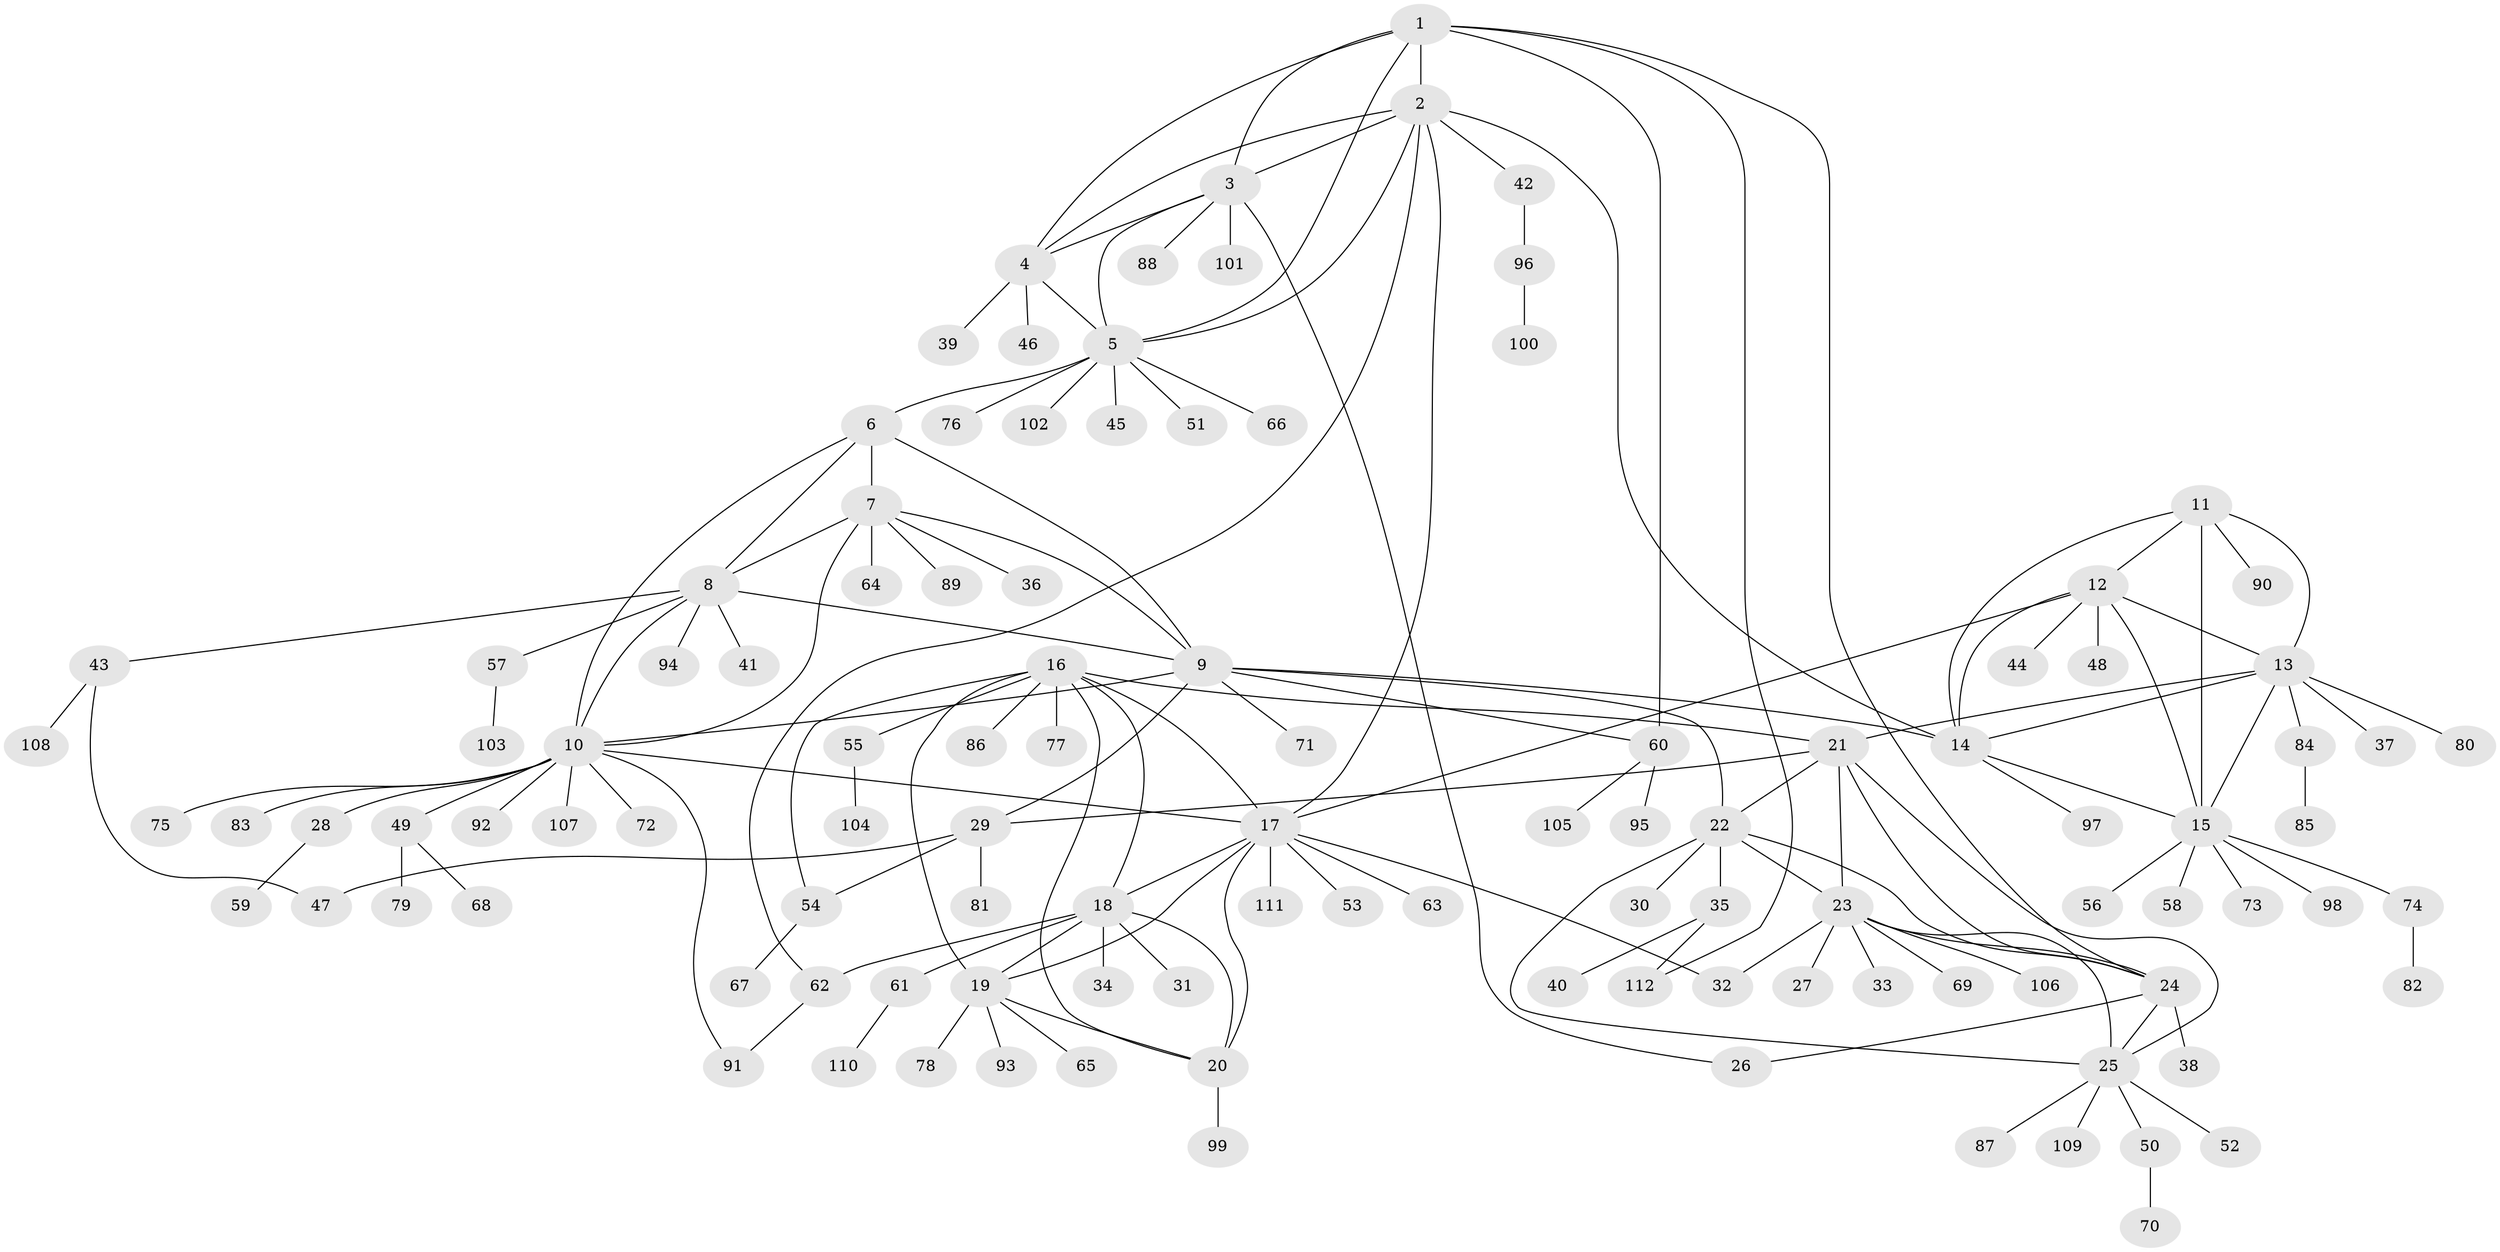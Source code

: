 // Generated by graph-tools (version 1.1) at 2025/56/03/09/25 04:56:04]
// undirected, 112 vertices, 156 edges
graph export_dot {
graph [start="1"]
  node [color=gray90,style=filled];
  1;
  2;
  3;
  4;
  5;
  6;
  7;
  8;
  9;
  10;
  11;
  12;
  13;
  14;
  15;
  16;
  17;
  18;
  19;
  20;
  21;
  22;
  23;
  24;
  25;
  26;
  27;
  28;
  29;
  30;
  31;
  32;
  33;
  34;
  35;
  36;
  37;
  38;
  39;
  40;
  41;
  42;
  43;
  44;
  45;
  46;
  47;
  48;
  49;
  50;
  51;
  52;
  53;
  54;
  55;
  56;
  57;
  58;
  59;
  60;
  61;
  62;
  63;
  64;
  65;
  66;
  67;
  68;
  69;
  70;
  71;
  72;
  73;
  74;
  75;
  76;
  77;
  78;
  79;
  80;
  81;
  82;
  83;
  84;
  85;
  86;
  87;
  88;
  89;
  90;
  91;
  92;
  93;
  94;
  95;
  96;
  97;
  98;
  99;
  100;
  101;
  102;
  103;
  104;
  105;
  106;
  107;
  108;
  109;
  110;
  111;
  112;
  1 -- 2;
  1 -- 3;
  1 -- 4;
  1 -- 5;
  1 -- 24;
  1 -- 60;
  1 -- 112;
  2 -- 3;
  2 -- 4;
  2 -- 5;
  2 -- 14;
  2 -- 17;
  2 -- 42;
  2 -- 62;
  3 -- 4;
  3 -- 5;
  3 -- 26;
  3 -- 88;
  3 -- 101;
  4 -- 5;
  4 -- 39;
  4 -- 46;
  5 -- 6;
  5 -- 45;
  5 -- 51;
  5 -- 66;
  5 -- 76;
  5 -- 102;
  6 -- 7;
  6 -- 8;
  6 -- 9;
  6 -- 10;
  7 -- 8;
  7 -- 9;
  7 -- 10;
  7 -- 36;
  7 -- 64;
  7 -- 89;
  8 -- 9;
  8 -- 10;
  8 -- 41;
  8 -- 43;
  8 -- 57;
  8 -- 94;
  9 -- 10;
  9 -- 14;
  9 -- 22;
  9 -- 29;
  9 -- 60;
  9 -- 71;
  10 -- 17;
  10 -- 28;
  10 -- 49;
  10 -- 72;
  10 -- 75;
  10 -- 83;
  10 -- 91;
  10 -- 92;
  10 -- 107;
  11 -- 12;
  11 -- 13;
  11 -- 14;
  11 -- 15;
  11 -- 90;
  12 -- 13;
  12 -- 14;
  12 -- 15;
  12 -- 17;
  12 -- 44;
  12 -- 48;
  13 -- 14;
  13 -- 15;
  13 -- 21;
  13 -- 37;
  13 -- 80;
  13 -- 84;
  14 -- 15;
  14 -- 97;
  15 -- 56;
  15 -- 58;
  15 -- 73;
  15 -- 74;
  15 -- 98;
  16 -- 17;
  16 -- 18;
  16 -- 19;
  16 -- 20;
  16 -- 21;
  16 -- 54;
  16 -- 55;
  16 -- 77;
  16 -- 86;
  17 -- 18;
  17 -- 19;
  17 -- 20;
  17 -- 32;
  17 -- 53;
  17 -- 63;
  17 -- 111;
  18 -- 19;
  18 -- 20;
  18 -- 31;
  18 -- 34;
  18 -- 61;
  18 -- 62;
  19 -- 20;
  19 -- 65;
  19 -- 78;
  19 -- 93;
  20 -- 99;
  21 -- 22;
  21 -- 23;
  21 -- 24;
  21 -- 25;
  21 -- 29;
  22 -- 23;
  22 -- 24;
  22 -- 25;
  22 -- 30;
  22 -- 35;
  23 -- 24;
  23 -- 25;
  23 -- 27;
  23 -- 32;
  23 -- 33;
  23 -- 69;
  23 -- 106;
  24 -- 25;
  24 -- 26;
  24 -- 38;
  25 -- 50;
  25 -- 52;
  25 -- 87;
  25 -- 109;
  28 -- 59;
  29 -- 47;
  29 -- 54;
  29 -- 81;
  35 -- 40;
  35 -- 112;
  42 -- 96;
  43 -- 47;
  43 -- 108;
  49 -- 68;
  49 -- 79;
  50 -- 70;
  54 -- 67;
  55 -- 104;
  57 -- 103;
  60 -- 95;
  60 -- 105;
  61 -- 110;
  62 -- 91;
  74 -- 82;
  84 -- 85;
  96 -- 100;
}
